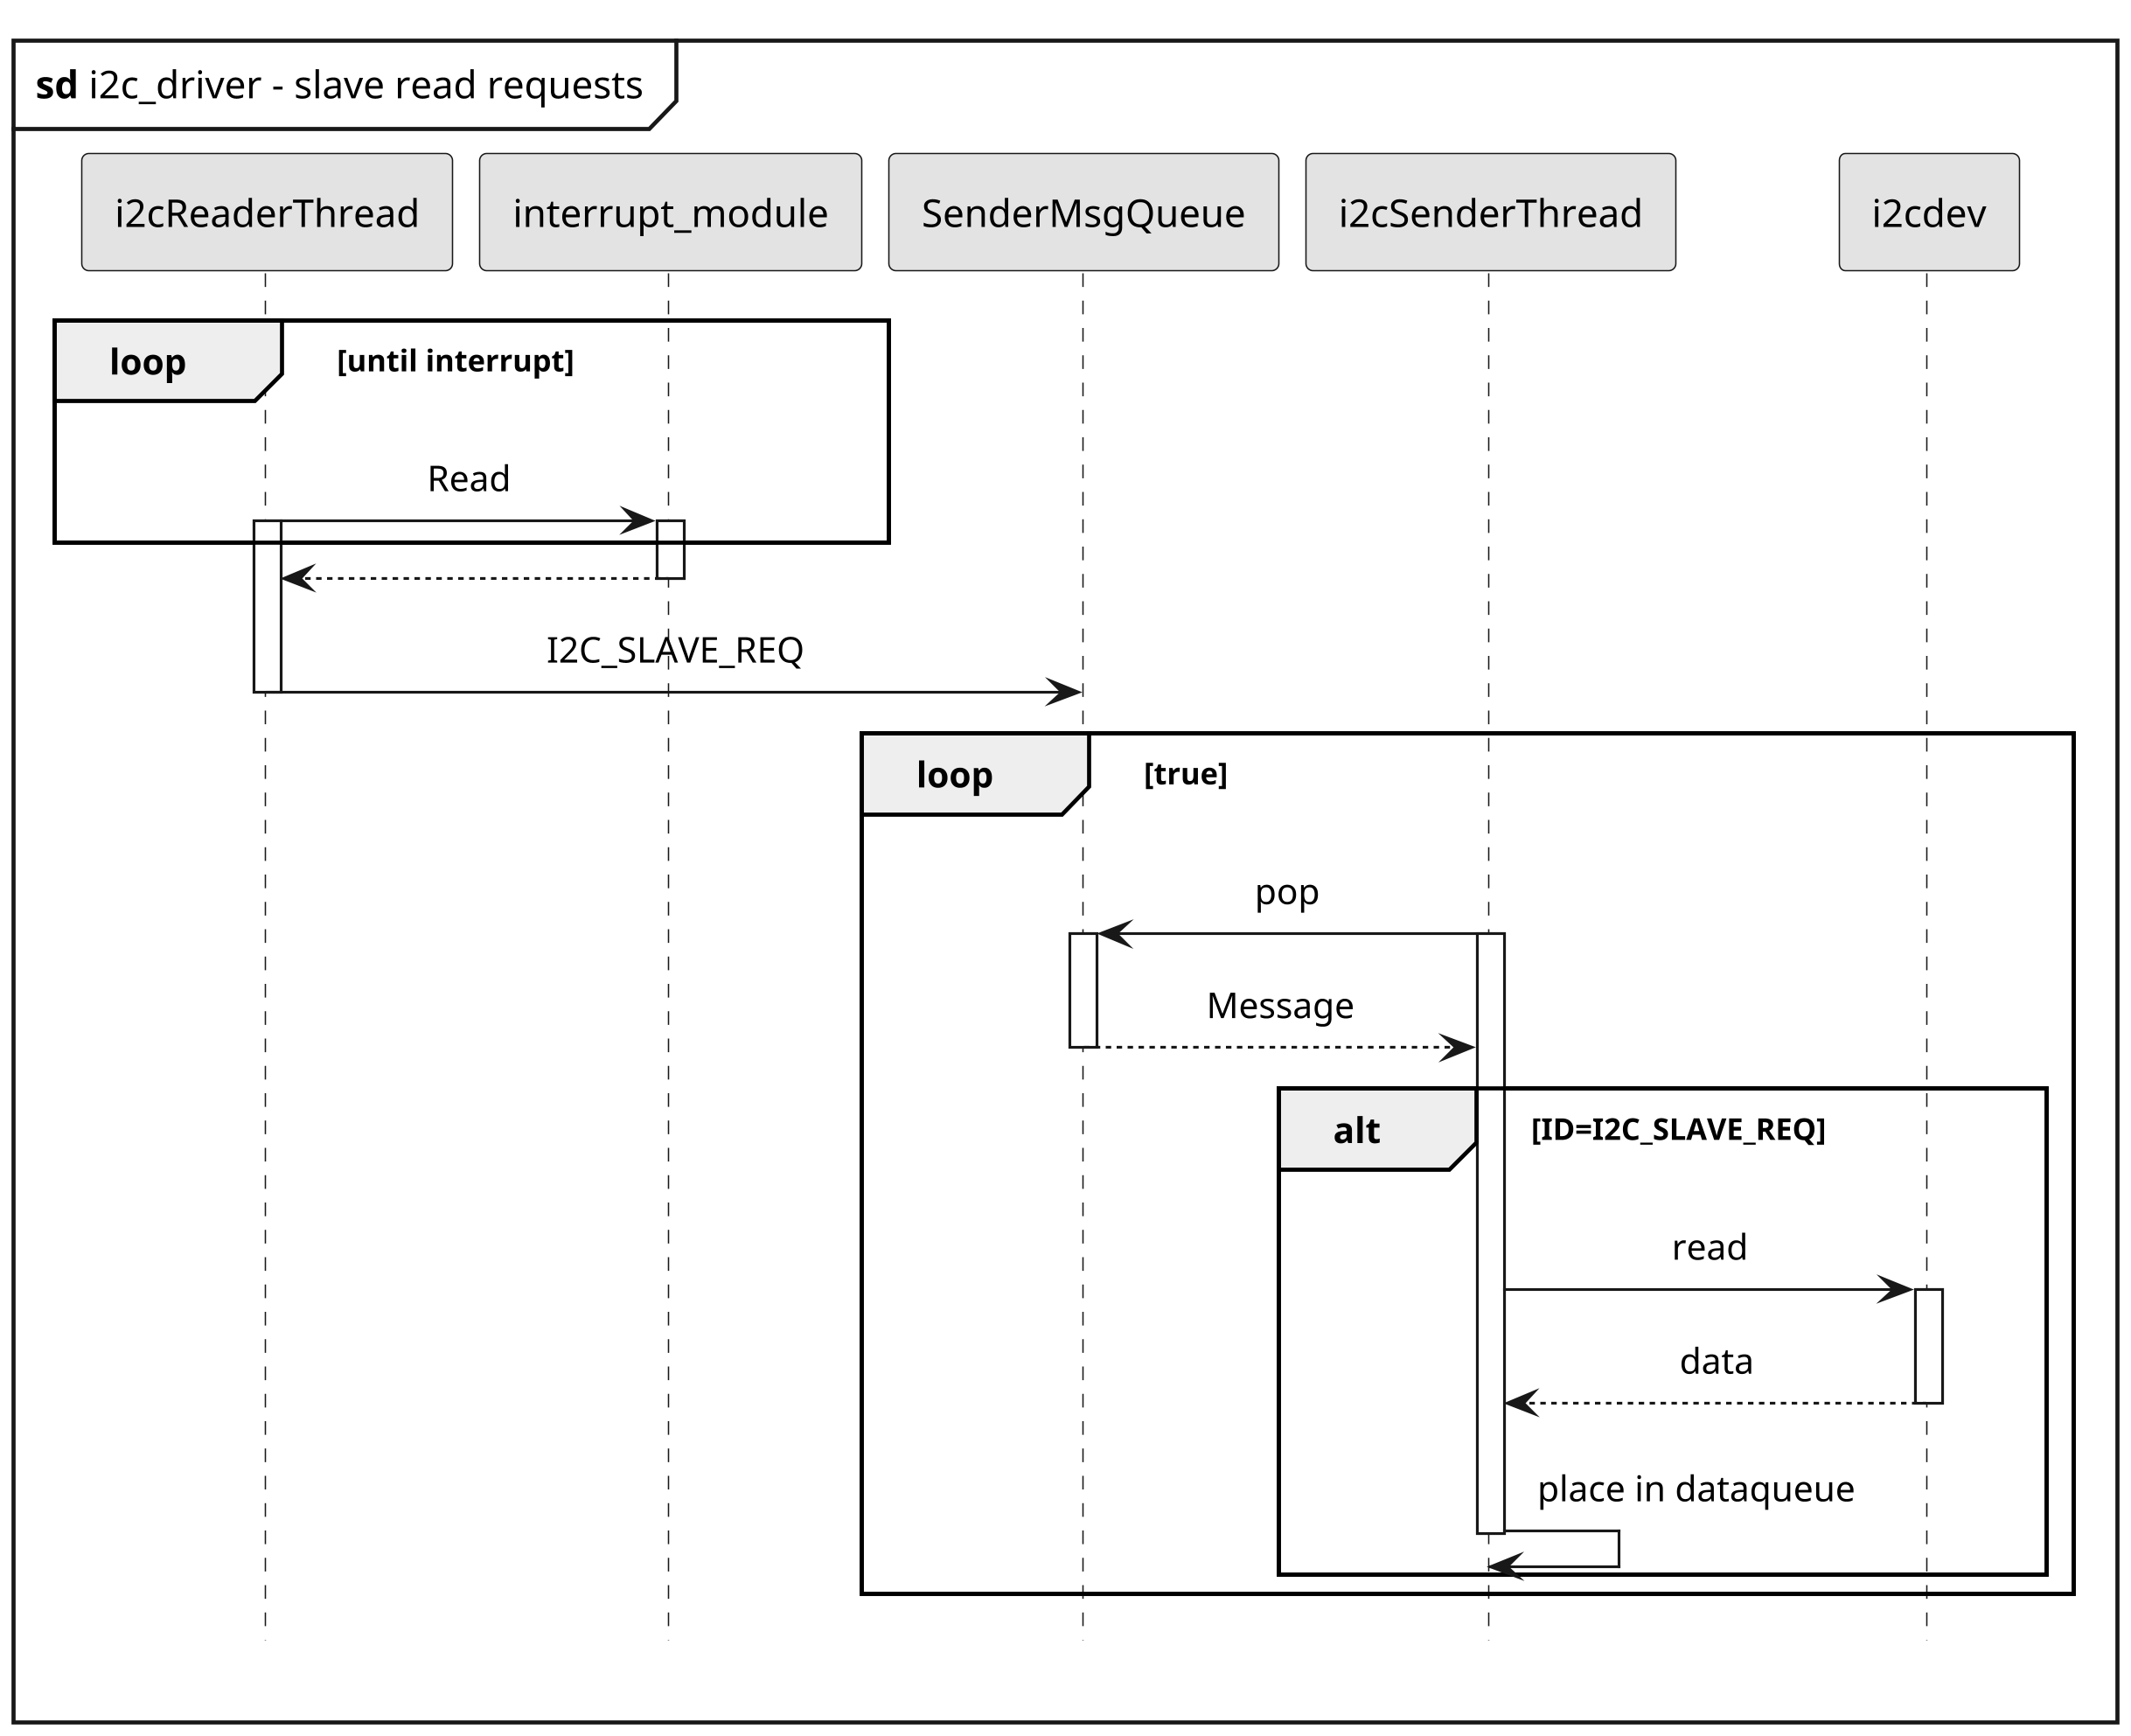 @startuml i2c_sequence

hide footbox

skinparam {
    monochrome true
    dpi 300
    padding 5
    sequenceMessageAlign center
    packageStyle frame
    shadowing false
    'backgroundColor transparent
    
}

mainframe **sd** i2c_driver - slave read requests

' participant RPiApp
' participant i2c_driver
' participant i2cSenderThread
' participant i2cReceiverThread
' participant interrupt_module

loop until interrupt
    i2cReaderThread -> interrupt_module : Read
    activate i2cReaderThread
    activate interrupt_module
end

interrupt_module --> i2cReaderThread
deactivate interrupt_module

i2cReaderThread -> SenderMsgQueue : I2C_SLAVE_REQ
deactivate i2cReaderThread

loop true
    i2cSenderThread -> SenderMsgQueue : pop
    activate i2cSenderThread
    activate SenderMsgQueue
    SenderMsgQueue --> i2cSenderThread : Message
    deactivate SenderMsgQueue

    alt ID=I2C_SLAVE_REQ
        i2cSenderThread -> i2cdev : read
        activate i2cdev
        i2cdev --> i2cSenderThread : data
        deactivate i2cdev

        i2cSenderThread -> i2cSenderThread : place in dataqueue
        deactivate i2cSenderThread
    end

end

@enduml